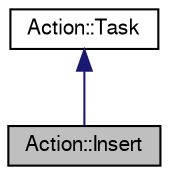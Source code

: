 digraph "Action::Insert"
{
  edge [fontname="FreeSans",fontsize="10",labelfontname="FreeSans",labelfontsize="10"];
  node [fontname="FreeSans",fontsize="10",shape=record];
  Node1 [label="Action::Insert",height=0.2,width=0.4,color="black", fillcolor="grey75", style="filled" fontcolor="black"];
  Node2 -> Node1 [dir="back",color="midnightblue",fontsize="10",style="solid",fontname="FreeSans"];
  Node2 [label="Action::Task",height=0.2,width=0.4,color="black", fillcolor="white", style="filled",URL="$classAction_1_1Task.html",tooltip="Abstract base class for all concrete actions. "];
}
